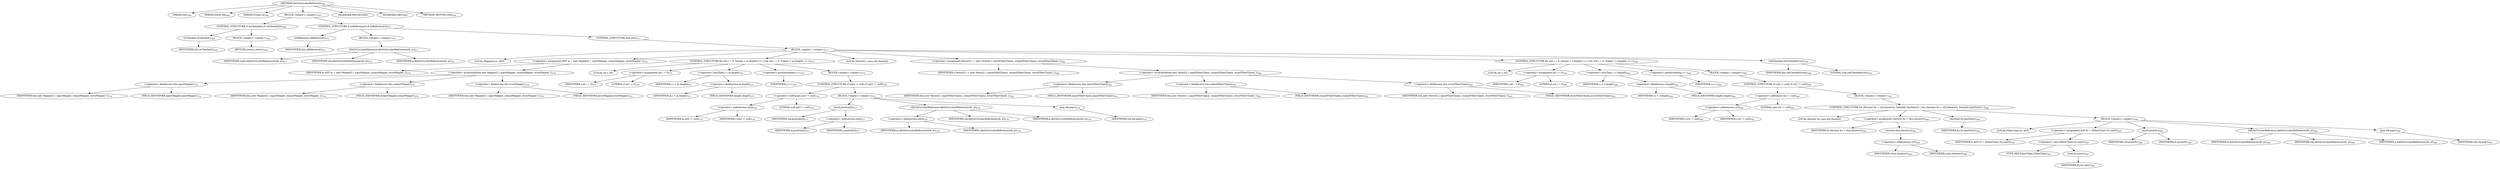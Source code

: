 digraph "dieOnCircularReference" {  
"1227" [label = <(METHOD,dieOnCircularReference)<SUB>566</SUB>> ]
"111" [label = <(PARAM,this)<SUB>566</SUB>> ]
"1228" [label = <(PARAM,Stack stk)<SUB>566</SUB>> ]
"1229" [label = <(PARAM,Project p)<SUB>566</SUB>> ]
"1230" [label = <(BLOCK,&lt;empty&gt;,&lt;empty&gt;)<SUB>567</SUB>> ]
"1231" [label = <(CONTROL_STRUCTURE,if (isChecked()),if (isChecked()))<SUB>568</SUB>> ]
"1232" [label = <(isChecked,isChecked())<SUB>568</SUB>> ]
"110" [label = <(IDENTIFIER,this,isChecked())<SUB>568</SUB>> ]
"1233" [label = <(BLOCK,&lt;empty&gt;,&lt;empty&gt;)<SUB>568</SUB>> ]
"1234" [label = <(RETURN,return;,return;)<SUB>569</SUB>> ]
"1235" [label = <(CONTROL_STRUCTURE,if (isReference()),if (isReference()))<SUB>571</SUB>> ]
"1236" [label = <(isReference,isReference())<SUB>571</SUB>> ]
"112" [label = <(IDENTIFIER,this,isReference())<SUB>571</SUB>> ]
"1237" [label = <(BLOCK,&lt;empty&gt;,&lt;empty&gt;)<SUB>571</SUB>> ]
"1238" [label = <(dieOnCircularReference,dieOnCircularReference(stk, p))<SUB>572</SUB>> ]
"1239" [label = <(IDENTIFIER,super,dieOnCircularReference(stk, p))<SUB>572</SUB>> ]
"1240" [label = <(IDENTIFIER,stk,dieOnCircularReference(stk, p))<SUB>572</SUB>> ]
"1241" [label = <(IDENTIFIER,p,dieOnCircularReference(stk, p))<SUB>572</SUB>> ]
"1242" [label = <(CONTROL_STRUCTURE,else,else)<SUB>573</SUB>> ]
"1243" [label = <(BLOCK,&lt;empty&gt;,&lt;empty&gt;)<SUB>573</SUB>> ]
"1244" [label = <(LOCAL,Mapper[] m: ANY)> ]
"1245" [label = <(&lt;operator&gt;.assignment,ANY m = new Mapper[] { inputMapper, outputMapper, errorMapper })<SUB>574</SUB>> ]
"1246" [label = <(IDENTIFIER,m,ANY m = new Mapper[] { inputMapper, outputMapper, errorMapper })<SUB>574</SUB>> ]
"1247" [label = <(&lt;operator&gt;.arrayInitializer,new Mapper[] { inputMapper, outputMapper, errorMapper })<SUB>574</SUB>> ]
"1248" [label = <(&lt;operator&gt;.fieldAccess,this.inputMapper)<SUB>574</SUB>> ]
"1249" [label = <(IDENTIFIER,this,new Mapper[] { inputMapper, outputMapper, errorMapper })<SUB>574</SUB>> ]
"1250" [label = <(FIELD_IDENTIFIER,inputMapper,inputMapper)<SUB>574</SUB>> ]
"1251" [label = <(&lt;operator&gt;.fieldAccess,this.outputMapper)<SUB>574</SUB>> ]
"1252" [label = <(IDENTIFIER,this,new Mapper[] { inputMapper, outputMapper, errorMapper })<SUB>574</SUB>> ]
"1253" [label = <(FIELD_IDENTIFIER,outputMapper,outputMapper)<SUB>574</SUB>> ]
"1254" [label = <(&lt;operator&gt;.fieldAccess,this.errorMapper)<SUB>574</SUB>> ]
"1255" [label = <(IDENTIFIER,this,new Mapper[] { inputMapper, outputMapper, errorMapper })<SUB>574</SUB>> ]
"1256" [label = <(FIELD_IDENTIFIER,errorMapper,errorMapper)<SUB>574</SUB>> ]
"1257" [label = <(CONTROL_STRUCTURE,for (int i = 0; Some(i &lt; m.length); i++),for (int i = 0; Some(i &lt; m.length); i++))<SUB>575</SUB>> ]
"1258" [label = <(LOCAL,int i: int)> ]
"1259" [label = <(&lt;operator&gt;.assignment,int i = 0)<SUB>575</SUB>> ]
"1260" [label = <(IDENTIFIER,i,int i = 0)<SUB>575</SUB>> ]
"1261" [label = <(LITERAL,0,int i = 0)<SUB>575</SUB>> ]
"1262" [label = <(&lt;operator&gt;.lessThan,i &lt; m.length)<SUB>575</SUB>> ]
"1263" [label = <(IDENTIFIER,i,i &lt; m.length)<SUB>575</SUB>> ]
"1264" [label = <(&lt;operator&gt;.fieldAccess,m.length)<SUB>575</SUB>> ]
"1265" [label = <(IDENTIFIER,m,i &lt; m.length)<SUB>575</SUB>> ]
"1266" [label = <(FIELD_IDENTIFIER,length,length)<SUB>575</SUB>> ]
"1267" [label = <(&lt;operator&gt;.postIncrement,i++)<SUB>575</SUB>> ]
"1268" [label = <(IDENTIFIER,i,i++)<SUB>575</SUB>> ]
"1269" [label = <(BLOCK,&lt;empty&gt;,&lt;empty&gt;)<SUB>575</SUB>> ]
"1270" [label = <(CONTROL_STRUCTURE,if (m[i] != null),if (m[i] != null))<SUB>576</SUB>> ]
"1271" [label = <(&lt;operator&gt;.notEquals,m[i] != null)<SUB>576</SUB>> ]
"1272" [label = <(&lt;operator&gt;.indexAccess,m[i])<SUB>576</SUB>> ]
"1273" [label = <(IDENTIFIER,m,m[i] != null)<SUB>576</SUB>> ]
"1274" [label = <(IDENTIFIER,i,m[i] != null)<SUB>576</SUB>> ]
"1275" [label = <(LITERAL,null,m[i] != null)<SUB>576</SUB>> ]
"1276" [label = <(BLOCK,&lt;empty&gt;,&lt;empty&gt;)<SUB>576</SUB>> ]
"1277" [label = <(push,push(m[i]))<SUB>577</SUB>> ]
"1278" [label = <(IDENTIFIER,stk,push(m[i]))<SUB>577</SUB>> ]
"1279" [label = <(&lt;operator&gt;.indexAccess,m[i])<SUB>577</SUB>> ]
"1280" [label = <(IDENTIFIER,m,push(m[i]))<SUB>577</SUB>> ]
"1281" [label = <(IDENTIFIER,i,push(m[i]))<SUB>577</SUB>> ]
"1282" [label = <(dieOnCircularReference,dieOnCircularReference(stk, p))<SUB>578</SUB>> ]
"1283" [label = <(&lt;operator&gt;.indexAccess,m[i])<SUB>578</SUB>> ]
"1284" [label = <(IDENTIFIER,m,dieOnCircularReference(stk, p))<SUB>578</SUB>> ]
"1285" [label = <(IDENTIFIER,i,dieOnCircularReference(stk, p))<SUB>578</SUB>> ]
"1286" [label = <(IDENTIFIER,stk,dieOnCircularReference(stk, p))<SUB>578</SUB>> ]
"1287" [label = <(IDENTIFIER,p,dieOnCircularReference(stk, p))<SUB>578</SUB>> ]
"1288" [label = <(pop,stk.pop())<SUB>579</SUB>> ]
"1289" [label = <(IDENTIFIER,stk,stk.pop())<SUB>579</SUB>> ]
"1290" [label = <(LOCAL,Vector[] v: java.util.Vector[])> ]
"1291" [label = <(&lt;operator&gt;.assignment,Vector[] v = new Vector[] { inputFilterChains, outputFilterChains, errorFilterChains })<SUB>582</SUB>> ]
"1292" [label = <(IDENTIFIER,v,Vector[] v = new Vector[] { inputFilterChains, outputFilterChains, errorFilterChains })<SUB>582</SUB>> ]
"1293" [label = <(&lt;operator&gt;.arrayInitializer,new Vector[] { inputFilterChains, outputFilterChains, errorFilterChains })<SUB>583</SUB>> ]
"1294" [label = <(&lt;operator&gt;.fieldAccess,this.inputFilterChains)<SUB>583</SUB>> ]
"1295" [label = <(IDENTIFIER,this,new Vector[] { inputFilterChains, outputFilterChains, errorFilterChains })<SUB>583</SUB>> ]
"1296" [label = <(FIELD_IDENTIFIER,inputFilterChains,inputFilterChains)<SUB>583</SUB>> ]
"1297" [label = <(&lt;operator&gt;.fieldAccess,this.outputFilterChains)<SUB>583</SUB>> ]
"1298" [label = <(IDENTIFIER,this,new Vector[] { inputFilterChains, outputFilterChains, errorFilterChains })<SUB>583</SUB>> ]
"1299" [label = <(FIELD_IDENTIFIER,outputFilterChains,outputFilterChains)<SUB>583</SUB>> ]
"1300" [label = <(&lt;operator&gt;.fieldAccess,this.errorFilterChains)<SUB>583</SUB>> ]
"1301" [label = <(IDENTIFIER,this,new Vector[] { inputFilterChains, outputFilterChains, errorFilterChains })<SUB>583</SUB>> ]
"1302" [label = <(FIELD_IDENTIFIER,errorFilterChains,errorFilterChains)<SUB>583</SUB>> ]
"1303" [label = <(CONTROL_STRUCTURE,for (int i = 0; Some(i &lt; v.length); i++),for (int i = 0; Some(i &lt; v.length); i++))<SUB>584</SUB>> ]
"1304" [label = <(LOCAL,int i: int)> ]
"1305" [label = <(&lt;operator&gt;.assignment,int i = 0)<SUB>584</SUB>> ]
"1306" [label = <(IDENTIFIER,i,int i = 0)<SUB>584</SUB>> ]
"1307" [label = <(LITERAL,0,int i = 0)<SUB>584</SUB>> ]
"1308" [label = <(&lt;operator&gt;.lessThan,i &lt; v.length)<SUB>584</SUB>> ]
"1309" [label = <(IDENTIFIER,i,i &lt; v.length)<SUB>584</SUB>> ]
"1310" [label = <(&lt;operator&gt;.fieldAccess,v.length)<SUB>584</SUB>> ]
"1311" [label = <(IDENTIFIER,v,i &lt; v.length)<SUB>584</SUB>> ]
"1312" [label = <(FIELD_IDENTIFIER,length,length)<SUB>584</SUB>> ]
"1313" [label = <(&lt;operator&gt;.postIncrement,i++)<SUB>584</SUB>> ]
"1314" [label = <(IDENTIFIER,i,i++)<SUB>584</SUB>> ]
"1315" [label = <(BLOCK,&lt;empty&gt;,&lt;empty&gt;)<SUB>584</SUB>> ]
"1316" [label = <(CONTROL_STRUCTURE,if (v[i] != null),if (v[i] != null))<SUB>585</SUB>> ]
"1317" [label = <(&lt;operator&gt;.notEquals,v[i] != null)<SUB>585</SUB>> ]
"1318" [label = <(&lt;operator&gt;.indexAccess,v[i])<SUB>585</SUB>> ]
"1319" [label = <(IDENTIFIER,v,v[i] != null)<SUB>585</SUB>> ]
"1320" [label = <(IDENTIFIER,i,v[i] != null)<SUB>585</SUB>> ]
"1321" [label = <(LITERAL,null,v[i] != null)<SUB>585</SUB>> ]
"1322" [label = <(BLOCK,&lt;empty&gt;,&lt;empty&gt;)<SUB>585</SUB>> ]
"1323" [label = <(CONTROL_STRUCTURE,for (Iterator fci = v[i].iterator(); Some(fci.hasNext()); ),for (Iterator fci = v[i].iterator(); Some(fci.hasNext()); ))<SUB>586</SUB>> ]
"1324" [label = <(LOCAL,Iterator fci: java.util.Iterator)> ]
"1325" [label = <(&lt;operator&gt;.assignment,Iterator fci = this.iterator())<SUB>586</SUB>> ]
"1326" [label = <(IDENTIFIER,fci,Iterator fci = this.iterator())<SUB>586</SUB>> ]
"1327" [label = <(iterator,this.iterator())<SUB>586</SUB>> ]
"1328" [label = <(&lt;operator&gt;.indexAccess,v[i])<SUB>586</SUB>> ]
"1329" [label = <(IDENTIFIER,v,this.iterator())<SUB>586</SUB>> ]
"1330" [label = <(IDENTIFIER,i,this.iterator())<SUB>586</SUB>> ]
"1331" [label = <(hasNext,fci.hasNext())<SUB>586</SUB>> ]
"1332" [label = <(IDENTIFIER,fci,fci.hasNext())<SUB>586</SUB>> ]
"1333" [label = <(BLOCK,&lt;empty&gt;,&lt;empty&gt;)<SUB>586</SUB>> ]
"1334" [label = <(LOCAL,FilterChain fc: ANY)> ]
"1335" [label = <(&lt;operator&gt;.assignment,ANY fc = (FilterChain) fci.next())<SUB>587</SUB>> ]
"1336" [label = <(IDENTIFIER,fc,ANY fc = (FilterChain) fci.next())<SUB>587</SUB>> ]
"1337" [label = <(&lt;operator&gt;.cast,(FilterChain) fci.next())<SUB>587</SUB>> ]
"1338" [label = <(TYPE_REF,FilterChain,FilterChain)<SUB>587</SUB>> ]
"1339" [label = <(next,fci.next())<SUB>587</SUB>> ]
"1340" [label = <(IDENTIFIER,fci,fci.next())<SUB>587</SUB>> ]
"1341" [label = <(push,push(fc))<SUB>588</SUB>> ]
"1342" [label = <(IDENTIFIER,stk,push(fc))<SUB>588</SUB>> ]
"1343" [label = <(IDENTIFIER,fc,push(fc))<SUB>588</SUB>> ]
"1344" [label = <(dieOnCircularReference,dieOnCircularReference(stk, p))<SUB>589</SUB>> ]
"1345" [label = <(IDENTIFIER,fc,dieOnCircularReference(stk, p))<SUB>589</SUB>> ]
"1346" [label = <(IDENTIFIER,stk,dieOnCircularReference(stk, p))<SUB>589</SUB>> ]
"1347" [label = <(IDENTIFIER,p,dieOnCircularReference(stk, p))<SUB>589</SUB>> ]
"1348" [label = <(pop,stk.pop())<SUB>590</SUB>> ]
"1349" [label = <(IDENTIFIER,stk,stk.pop())<SUB>590</SUB>> ]
"1350" [label = <(setChecked,setChecked(true))<SUB>594</SUB>> ]
"113" [label = <(IDENTIFIER,this,setChecked(true))<SUB>594</SUB>> ]
"1351" [label = <(LITERAL,true,setChecked(true))<SUB>594</SUB>> ]
"1352" [label = <(MODIFIER,PROTECTED)> ]
"1353" [label = <(MODIFIER,VIRTUAL)> ]
"1354" [label = <(METHOD_RETURN,void)<SUB>566</SUB>> ]
  "1227" -> "111" 
  "1227" -> "1228" 
  "1227" -> "1229" 
  "1227" -> "1230" 
  "1227" -> "1352" 
  "1227" -> "1353" 
  "1227" -> "1354" 
  "1230" -> "1231" 
  "1230" -> "1235" 
  "1231" -> "1232" 
  "1231" -> "1233" 
  "1232" -> "110" 
  "1233" -> "1234" 
  "1235" -> "1236" 
  "1235" -> "1237" 
  "1235" -> "1242" 
  "1236" -> "112" 
  "1237" -> "1238" 
  "1238" -> "1239" 
  "1238" -> "1240" 
  "1238" -> "1241" 
  "1242" -> "1243" 
  "1243" -> "1244" 
  "1243" -> "1245" 
  "1243" -> "1257" 
  "1243" -> "1290" 
  "1243" -> "1291" 
  "1243" -> "1303" 
  "1243" -> "1350" 
  "1245" -> "1246" 
  "1245" -> "1247" 
  "1247" -> "1248" 
  "1247" -> "1251" 
  "1247" -> "1254" 
  "1248" -> "1249" 
  "1248" -> "1250" 
  "1251" -> "1252" 
  "1251" -> "1253" 
  "1254" -> "1255" 
  "1254" -> "1256" 
  "1257" -> "1258" 
  "1257" -> "1259" 
  "1257" -> "1262" 
  "1257" -> "1267" 
  "1257" -> "1269" 
  "1259" -> "1260" 
  "1259" -> "1261" 
  "1262" -> "1263" 
  "1262" -> "1264" 
  "1264" -> "1265" 
  "1264" -> "1266" 
  "1267" -> "1268" 
  "1269" -> "1270" 
  "1270" -> "1271" 
  "1270" -> "1276" 
  "1271" -> "1272" 
  "1271" -> "1275" 
  "1272" -> "1273" 
  "1272" -> "1274" 
  "1276" -> "1277" 
  "1276" -> "1282" 
  "1276" -> "1288" 
  "1277" -> "1278" 
  "1277" -> "1279" 
  "1279" -> "1280" 
  "1279" -> "1281" 
  "1282" -> "1283" 
  "1282" -> "1286" 
  "1282" -> "1287" 
  "1283" -> "1284" 
  "1283" -> "1285" 
  "1288" -> "1289" 
  "1291" -> "1292" 
  "1291" -> "1293" 
  "1293" -> "1294" 
  "1293" -> "1297" 
  "1293" -> "1300" 
  "1294" -> "1295" 
  "1294" -> "1296" 
  "1297" -> "1298" 
  "1297" -> "1299" 
  "1300" -> "1301" 
  "1300" -> "1302" 
  "1303" -> "1304" 
  "1303" -> "1305" 
  "1303" -> "1308" 
  "1303" -> "1313" 
  "1303" -> "1315" 
  "1305" -> "1306" 
  "1305" -> "1307" 
  "1308" -> "1309" 
  "1308" -> "1310" 
  "1310" -> "1311" 
  "1310" -> "1312" 
  "1313" -> "1314" 
  "1315" -> "1316" 
  "1316" -> "1317" 
  "1316" -> "1322" 
  "1317" -> "1318" 
  "1317" -> "1321" 
  "1318" -> "1319" 
  "1318" -> "1320" 
  "1322" -> "1323" 
  "1323" -> "1324" 
  "1323" -> "1325" 
  "1323" -> "1331" 
  "1323" -> "1333" 
  "1325" -> "1326" 
  "1325" -> "1327" 
  "1327" -> "1328" 
  "1328" -> "1329" 
  "1328" -> "1330" 
  "1331" -> "1332" 
  "1333" -> "1334" 
  "1333" -> "1335" 
  "1333" -> "1341" 
  "1333" -> "1344" 
  "1333" -> "1348" 
  "1335" -> "1336" 
  "1335" -> "1337" 
  "1337" -> "1338" 
  "1337" -> "1339" 
  "1339" -> "1340" 
  "1341" -> "1342" 
  "1341" -> "1343" 
  "1344" -> "1345" 
  "1344" -> "1346" 
  "1344" -> "1347" 
  "1348" -> "1349" 
  "1350" -> "113" 
  "1350" -> "1351" 
}
